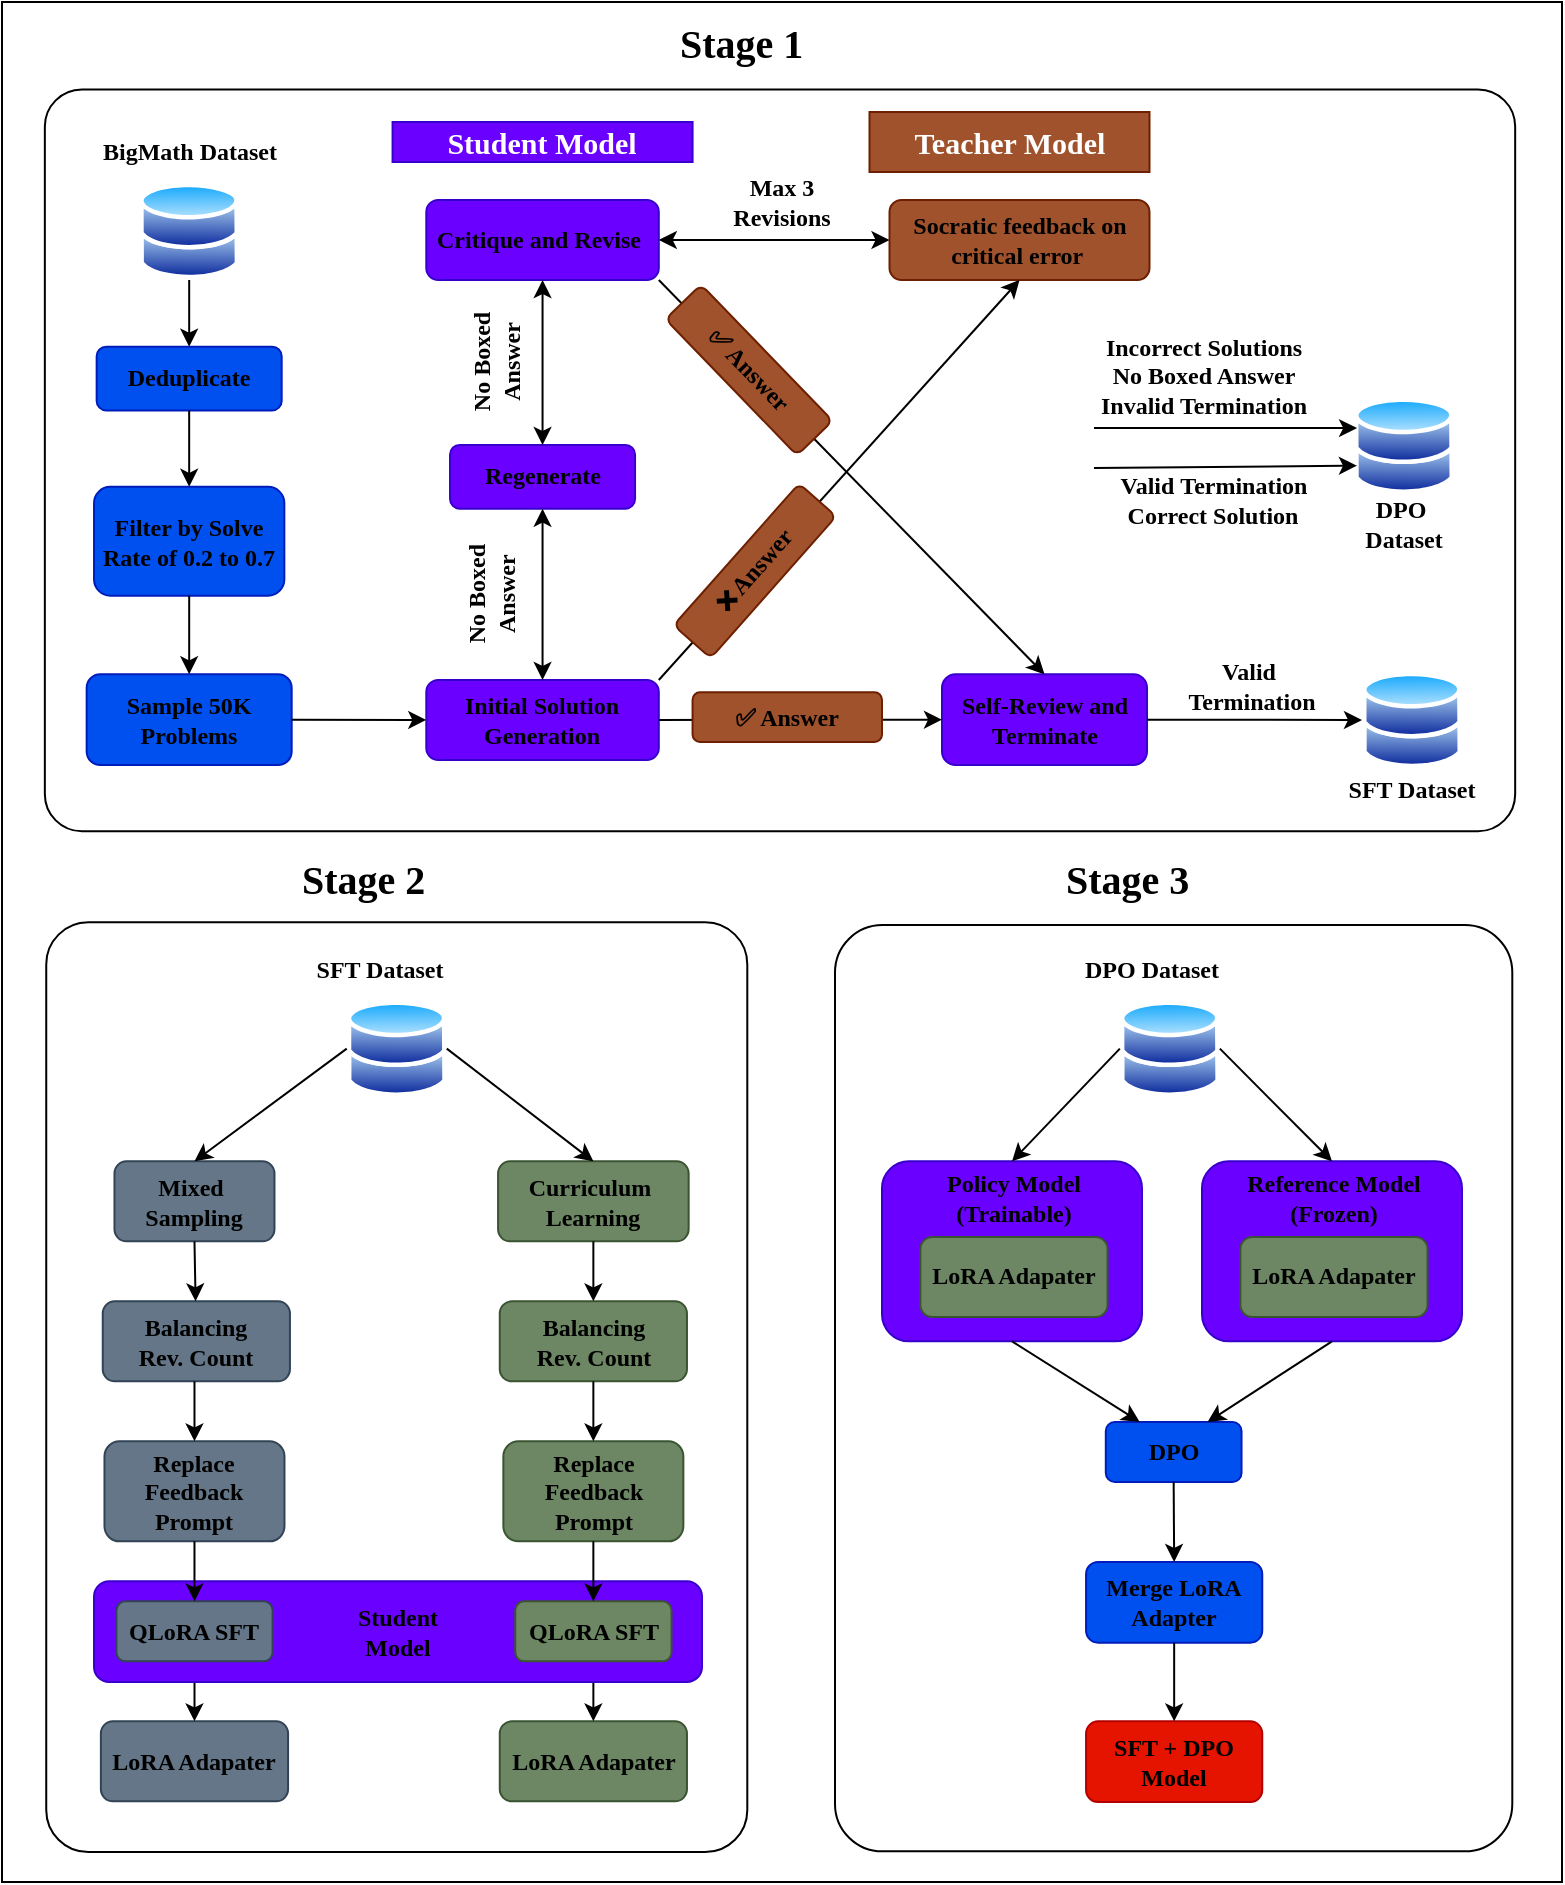 <mxfile version="28.0.9">
  <diagram name="Page-1" id="o3scQeNI4YdKQ4l4QZJ4">
    <mxGraphModel dx="2066" dy="1109" grid="1" gridSize="10" guides="1" tooltips="1" connect="1" arrows="0" fold="1" page="1" pageScale="1" pageWidth="1200" pageHeight="1920" background="light-dark(#FFFFFF,#FFFFFF)" math="0" shadow="0">
      <root>
        <mxCell id="0" />
        <mxCell id="1" parent="0" />
        <mxCell id="T1sFoQrcjlrZtT2Z3Cdg-4" value="" style="rounded=0;whiteSpace=wrap;html=1;fillColor=light-dark(#FFFFFF,#FFFFFF);" parent="1" vertex="1">
          <mxGeometry x="480" y="250" width="780" height="940" as="geometry" />
        </mxCell>
        <mxCell id="T1sFoQrcjlrZtT2Z3Cdg-8" value="" style="shape=flexArrow;endArrow=classic;html=1;rounded=0;" parent="1" edge="1">
          <mxGeometry width="50" height="50" relative="1" as="geometry">
            <mxPoint x="527.84" y="879.68" as="sourcePoint" />
            <mxPoint x="557.84" y="849.68" as="targetPoint" />
          </mxGeometry>
        </mxCell>
        <mxCell id="T1sFoQrcjlrZtT2Z3Cdg-12" value="&lt;font face=&quot;Verdana&quot; style=&quot;font-size: 20px;&quot;&gt;&lt;b style=&quot;&quot;&gt;Stage 1&lt;/b&gt;&lt;/font&gt;" style="text;html=1;align=left;verticalAlign=middle;whiteSpace=wrap;rounded=0;fontColor=light-dark(#000000,#000000);" parent="1" vertex="1">
          <mxGeometry x="817.22" y="250" width="90" height="40" as="geometry" />
        </mxCell>
        <mxCell id="T1sFoQrcjlrZtT2Z3Cdg-13" value="&lt;font face=&quot;Verdana&quot; style=&quot;font-size: 20px;&quot;&gt;&lt;b style=&quot;&quot;&gt;Stage 2&lt;/b&gt;&lt;/font&gt;&lt;span style=&quot;color: rgba(0, 0, 0, 0); font-family: monospace; font-size: 0px; text-wrap-mode: nowrap;&quot;&gt;%3CmxGraphModel%3E%3Croot%3E%3CmxCell%20id%3D%220%22%2F%3E%3CmxCell%20id%3D%221%22%20parent%3D%220%22%2F%3E%3CmxCell%20id%3D%222%22%20value%3D%22%26lt%3Bfont%20face%3D%26quot%3BVerdana%26quot%3B%20style%3D%26quot%3Bfont-size%3A%2020px%3B%26quot%3B%26gt%3B%26lt%3Bb%20style%3D%26quot%3B%26quot%3B%26gt%3BStage%201%26lt%3B%2Fb%26gt%3B%26lt%3B%2Ffont%26gt%3B%22%20style%3D%22text%3Bhtml%3D1%3Balign%3Dleft%3BverticalAlign%3Dmiddle%3BwhiteSpace%3Dwrap%3Brounded%3D0%3BfontColor%3Dlight-dark(%23000000%2C%23000000)%3B%22%20vertex%3D%221%22%20parent%3D%221%22%3E%3CmxGeometry%20x%3D%22150%22%20y%3D%22240%22%20width%3D%2290%22%20height%3D%2240%22%20as%3D%22geometry%22%2F%3E%3C%2FmxCell%3E%3C%2Froot%3E%3C%2FmxGraphModel%3E&lt;/span&gt;" style="text;html=1;align=left;verticalAlign=middle;whiteSpace=wrap;rounded=0;fontColor=light-dark(#000000,#000000);" parent="1" vertex="1">
          <mxGeometry x="627.83" y="668" width="90" height="40" as="geometry" />
        </mxCell>
        <mxCell id="T1sFoQrcjlrZtT2Z3Cdg-14" value="&lt;font face=&quot;Verdana&quot; style=&quot;font-size: 20px;&quot;&gt;&lt;b style=&quot;&quot;&gt;Stage 3&lt;/b&gt;&lt;/font&gt;&lt;span style=&quot;color: rgba(0, 0, 0, 0); font-family: monospace; font-size: 0px; text-wrap-mode: nowrap;&quot;&gt;%3CmxGraphModel%3E%3Croot%3E%3CmxCell%20id%3D%220%22%2F%3E%3CmxCell%20id%3D%221%22%20parent%3D%220%22%2F%3E%3CmxCell%20id%3D%222%22%20value%3D%22%26lt%3Bfont%20face%3D%26quot%3BVerdana%26quot%3B%20style%3D%26quot%3Bfont-size%3A%2020px%3B%26quot%3B%26gt%3B%26lt%3Bb%20style%3D%26quot%3B%26quot%3B%26gt%3BStage%201%26lt%3B%2Fb%26gt%3B%26lt%3B%2Ffont%26gt%3B%22%20style%3D%22text%3Bhtml%3D1%3Balign%3Dleft%3BverticalAlign%3Dmiddle%3BwhiteSpace%3Dwrap%3Brounded%3D0%3BfontColor%3Dlight-dark(%23000000%2C%23000000)%3B%22%20vertex%3D%221%22%20parent%3D%221%22%3E%3CmxGeometry%20x%3D%22150%22%20y%3D%22240%22%20width%3D%2290%22%20height%3D%2240%22%20as%3D%22geometry%22%2F%3E%3C%2FmxCell%3E%3C%2Froot%3E%3C%2FmxGraphModel%3E&lt;/span&gt;" style="text;html=1;align=left;verticalAlign=middle;whiteSpace=wrap;rounded=0;fontColor=light-dark(#000000,#000000);" parent="1" vertex="1">
          <mxGeometry x="1010" y="668" width="90" height="40" as="geometry" />
        </mxCell>
        <mxCell id="T1sFoQrcjlrZtT2Z3Cdg-52" value="" style="rounded=1;whiteSpace=wrap;html=1;rotation=90;fillColor=light-dark(#FFFFFF,#C5F6FF);fontColor=#ffffff;strokeColor=light-dark(#000000,#000000);arcSize=5;" parent="1" vertex="1">
          <mxGeometry x="683.57" y="111.62" width="370.87" height="735.16" as="geometry" />
        </mxCell>
        <mxCell id="T1sFoQrcjlrZtT2Z3Cdg-54" value="&lt;span&gt;&lt;font style=&quot;color: light-dark(rgb(0, 0, 0), rgb(0, 0, 0));&quot; face=&quot;Verdana&quot;&gt;&lt;b&gt;Initial Solution Generation&lt;/b&gt;&lt;/font&gt;&lt;/span&gt;" style="rounded=1;whiteSpace=wrap;html=1;strokeColor=#3700CC;fillColor=#6a00ff;fontColor=#ffffff;" parent="1" vertex="1">
          <mxGeometry x="692.15" y="588.99" width="116.25" height="40" as="geometry" />
        </mxCell>
        <mxCell id="T1sFoQrcjlrZtT2Z3Cdg-56" value="&lt;span style=&quot;font-family: Verdana; white-space-collapse: preserve;&quot;&gt;&lt;font style=&quot;color: light-dark(rgb(0, 0, 0), rgb(0, 0, 0));&quot;&gt;&lt;b&gt;Socratic feedback on critical error &lt;/b&gt;&lt;/font&gt;&lt;/span&gt;" style="rounded=1;whiteSpace=wrap;html=1;strokeColor=#6D1F00;fillColor=#a0522d;fontColor=#ffffff;" parent="1" vertex="1">
          <mxGeometry x="923.75" y="349" width="130" height="40" as="geometry" />
        </mxCell>
        <mxCell id="T1sFoQrcjlrZtT2Z3Cdg-55" value="&lt;span&gt;&lt;font style=&quot;color: light-dark(rgb(0, 0, 0), rgb(0, 0, 0));&quot; face=&quot;Verdana&quot;&gt;&lt;b&gt;Critique and Revise&amp;nbsp;&lt;/b&gt;&lt;/font&gt;&lt;/span&gt;" style="rounded=1;whiteSpace=wrap;html=1;strokeColor=#3700CC;fillColor=#6a00ff;fontColor=#ffffff;" parent="1" vertex="1">
          <mxGeometry x="692.15" y="349" width="116.25" height="40" as="geometry" />
        </mxCell>
        <mxCell id="T1sFoQrcjlrZtT2Z3Cdg-64" value="&lt;font face=&quot;Verdana&quot; style=&quot;color: light-dark(rgb(0, 0, 0), rgb(0, 0, 0));&quot;&gt;&lt;b style=&quot;&quot;&gt;Max 3&lt;/b&gt;&lt;/font&gt;&lt;div&gt;&lt;div&gt;&lt;font face=&quot;Verdana&quot; style=&quot;color: light-dark(rgb(0, 0, 0), rgb(0, 0, 0));&quot;&gt;&lt;b style=&quot;&quot;&gt;Revisions&lt;/b&gt;&lt;/font&gt;&lt;/div&gt;&lt;/div&gt;" style="text;html=1;align=center;verticalAlign=middle;whiteSpace=wrap;rounded=0;" parent="1" vertex="1">
          <mxGeometry x="840.26" y="335" width="60" height="30" as="geometry" />
        </mxCell>
        <mxCell id="T1sFoQrcjlrZtT2Z3Cdg-65" value="&lt;span&gt;&lt;font style=&quot;color: light-dark(rgb(0, 0, 0), rgb(0, 0, 0));&quot; face=&quot;Verdana&quot;&gt;&lt;b&gt;Self-Review and Terminate&lt;/b&gt;&lt;/font&gt;&lt;/span&gt;" style="rounded=1;whiteSpace=wrap;html=1;strokeColor=#3700CC;fillColor=#6a00ff;fontColor=#ffffff;" parent="1" vertex="1">
          <mxGeometry x="950.0" y="586.17" width="102.51" height="45.32" as="geometry" />
        </mxCell>
        <mxCell id="T1sFoQrcjlrZtT2Z3Cdg-67" value="&lt;font style=&quot;color: light-dark(rgb(0, 0, 0), rgb(51, 255, 51));&quot; face=&quot;Verdana&quot;&gt;&lt;b&gt;Valid&amp;nbsp;&lt;/b&gt;&lt;/font&gt;&lt;div&gt;&lt;font style=&quot;color: light-dark(rgb(0, 0, 0), rgb(51, 255, 51));&quot; face=&quot;Verdana&quot;&gt;&lt;b&gt;Termination&lt;/b&gt;&lt;/font&gt;&lt;/div&gt;" style="text;html=1;align=center;verticalAlign=middle;whiteSpace=wrap;rounded=0;" parent="1" vertex="1">
          <mxGeometry x="1040" y="582.49" width="130" height="20" as="geometry" />
        </mxCell>
        <mxCell id="T1sFoQrcjlrZtT2Z3Cdg-68" value="&lt;font style=&quot;color: light-dark(rgb(0, 0, 0), rgb(0, 0, 0));&quot; face=&quot;Verdana&quot;&gt;&lt;b&gt;Regenerate&lt;/b&gt;&lt;/font&gt;" style="rounded=1;whiteSpace=wrap;html=1;strokeColor=#3700CC;fillColor=#6a00ff;fontColor=#ffffff;" parent="1" vertex="1">
          <mxGeometry x="704.02" y="471.46" width="92.51" height="31.88" as="geometry" />
        </mxCell>
        <mxCell id="T1sFoQrcjlrZtT2Z3Cdg-74" value="&lt;font face=&quot;Verdana&quot;&gt;No Boxed&lt;/font&gt;&lt;div&gt;&lt;font face=&quot;Verdana&quot;&gt;Answer&lt;/font&gt;&lt;/div&gt;" style="text;html=1;align=center;verticalAlign=middle;whiteSpace=wrap;rounded=0;fontColor=light-dark(#000000,#FF3333);fontStyle=1;rotation=-90;" parent="1" vertex="1">
          <mxGeometry x="681.8" y="531.02" width="85" height="30" as="geometry" />
        </mxCell>
        <mxCell id="T1sFoQrcjlrZtT2Z3Cdg-82" value="" style="image;aspect=fixed;perimeter=ellipsePerimeter;html=1;align=center;shadow=0;dashed=0;spacingTop=3;image=img/lib/active_directory/databases.svg;" parent="1" vertex="1">
          <mxGeometry x="1160" y="584.49" width="50" height="49" as="geometry" />
        </mxCell>
        <mxCell id="T1sFoQrcjlrZtT2Z3Cdg-85" value="&lt;font face=&quot;Verdana&quot; style=&quot;color: light-dark(rgb(0, 0, 0), rgb(0, 0, 0));&quot;&gt;&lt;b&gt;SFT Dataset&lt;/b&gt;&lt;/font&gt;" style="text;html=1;align=center;verticalAlign=middle;whiteSpace=wrap;rounded=0;" parent="1" vertex="1">
          <mxGeometry x="1114.13" y="628.99" width="141.74" height="30" as="geometry" />
        </mxCell>
        <mxCell id="T1sFoQrcjlrZtT2Z3Cdg-91" value="" style="endArrow=classic;html=1;rounded=0;exitX=1;exitY=0.5;exitDx=0;exitDy=0;fontColor=light-dark(#000000,#000000);strokeColor=light-dark(#000000,#000000);entryX=0;entryY=0.5;entryDx=0;entryDy=0;" parent="1" source="T1sFoQrcjlrZtT2Z3Cdg-65" target="T1sFoQrcjlrZtT2Z3Cdg-82" edge="1">
          <mxGeometry width="50" height="50" relative="1" as="geometry">
            <mxPoint x="1105" y="504" as="sourcePoint" />
            <mxPoint x="908" y="624" as="targetPoint" />
          </mxGeometry>
        </mxCell>
        <mxCell id="T1sFoQrcjlrZtT2Z3Cdg-100" value="" style="rounded=1;whiteSpace=wrap;html=1;rotation=90;fillColor=light-dark(#FFFFFF,#C5F6FF);arcSize=6;strokeColor=light-dark(#000000,#000000);" parent="1" vertex="1">
          <mxGeometry x="444.95" y="767.34" width="464.87" height="350.53" as="geometry" />
        </mxCell>
        <mxCell id="T1sFoQrcjlrZtT2Z3Cdg-101" value="" style="image;aspect=fixed;perimeter=ellipsePerimeter;html=1;align=center;shadow=0;dashed=0;spacingTop=3;image=img/lib/active_directory/databases.svg;" parent="1" vertex="1">
          <mxGeometry x="652.38" y="748.83" width="50" height="49" as="geometry" />
        </mxCell>
        <mxCell id="T1sFoQrcjlrZtT2Z3Cdg-103" value="" style="image;aspect=fixed;perimeter=ellipsePerimeter;html=1;align=center;shadow=0;dashed=0;spacingTop=3;image=img/lib/active_directory/databases.svg;" parent="1" vertex="1">
          <mxGeometry x="1156" y="447.34" width="50" height="49" as="geometry" />
        </mxCell>
        <mxCell id="T1sFoQrcjlrZtT2Z3Cdg-104" value="" style="endArrow=classic;html=1;rounded=0;entryX=0;entryY=0.25;entryDx=0;entryDy=0;strokeColor=light-dark(#000000,#000000);" parent="1" edge="1">
          <mxGeometry width="50" height="50" relative="1" as="geometry">
            <mxPoint x="1026" y="463" as="sourcePoint" />
            <mxPoint x="1157.538" y="463.063" as="targetPoint" />
          </mxGeometry>
        </mxCell>
        <mxCell id="T1sFoQrcjlrZtT2Z3Cdg-105" value="" style="endArrow=classic;html=1;rounded=0;entryX=0;entryY=0.25;entryDx=0;entryDy=0;strokeColor=light-dark(#000000,#000000);" parent="1" edge="1">
          <mxGeometry width="50" height="50" relative="1" as="geometry">
            <mxPoint x="1026" y="483" as="sourcePoint" />
            <mxPoint x="1157.48" y="481.84" as="targetPoint" />
          </mxGeometry>
        </mxCell>
        <mxCell id="T1sFoQrcjlrZtT2Z3Cdg-106" value="&lt;font face=&quot;Verdana&quot; style=&quot;color: light-dark(rgb(0, 0, 0), rgb(0, 0, 0));&quot;&gt;&lt;b&gt;DPO&amp;nbsp;&lt;/b&gt;&lt;/font&gt;&lt;div&gt;&lt;font face=&quot;Verdana&quot; style=&quot;color: light-dark(rgb(0, 0, 0), rgb(0, 0, 0));&quot;&gt;&lt;b&gt;Dataset&lt;/b&gt;&lt;/font&gt;&lt;/div&gt;" style="text;html=1;align=center;verticalAlign=middle;whiteSpace=wrap;rounded=0;rotation=0;" parent="1" vertex="1">
          <mxGeometry x="1110.13" y="496.34" width="141.74" height="30" as="geometry" />
        </mxCell>
        <mxCell id="T1sFoQrcjlrZtT2Z3Cdg-107" value="&lt;font face=&quot;Verdana&quot;&gt;&lt;b&gt;Incorrect&lt;/b&gt;&lt;/font&gt;&lt;font style=&quot;background-color: transparent; color: light-dark(rgb(0, 0, 0), rgb(255, 51, 51));&quot; face=&quot;Verdana&quot;&gt;&lt;b&gt;&amp;nbsp;&lt;/b&gt;&lt;/font&gt;&lt;b style=&quot;background-color: transparent; color: light-dark(rgb(0, 0, 0), rgb(255, 51, 51)); font-family: Verdana;&quot;&gt;Solutions&lt;/b&gt;&lt;div&gt;&lt;b style=&quot;background-color: transparent; color: light-dark(rgb(0, 0, 0), rgb(255, 51, 51)); font-family: Verdana;&quot;&gt;No Boxed Answer&lt;/b&gt;&lt;/div&gt;&lt;div&gt;&lt;b style=&quot;background-color: transparent; color: light-dark(rgb(0, 0, 0), rgb(255, 51, 51)); font-family: Verdana;&quot;&gt;Invalid Termination&lt;/b&gt;&lt;/div&gt;" style="text;html=1;align=center;verticalAlign=middle;whiteSpace=wrap;rounded=0;fontColor=light-dark(#000000,#FF3333);rotation=0;" parent="1" vertex="1">
          <mxGeometry x="1006" y="422.34" width="150" height="30" as="geometry" />
        </mxCell>
        <mxCell id="T1sFoQrcjlrZtT2Z3Cdg-109" value="&lt;font face=&quot;Verdana&quot; style=&quot;color: light-dark(rgb(0, 0, 0), rgb(0, 0, 0));&quot;&gt;&lt;b&gt;SFT Dataset&lt;/b&gt;&lt;/font&gt;" style="text;html=1;align=center;verticalAlign=middle;whiteSpace=wrap;rounded=0;" parent="1" vertex="1">
          <mxGeometry x="619.84" y="718.83" width="98.03" height="30" as="geometry" />
        </mxCell>
        <mxCell id="T1sFoQrcjlrZtT2Z3Cdg-112" value="&lt;font style=&quot;color: light-dark(rgb(0, 0, 0), rgb(0, 0, 0));&quot;&gt;&lt;span&gt;&lt;font style=&quot;&quot; face=&quot;Verdana&quot;&gt;&lt;b style=&quot;&quot;&gt;Mixed&amp;nbsp;&lt;/b&gt;&lt;/font&gt;&lt;/span&gt;&lt;/font&gt;&lt;div&gt;&lt;font style=&quot;color: light-dark(rgb(0, 0, 0), rgb(0, 0, 0));&quot;&gt;&lt;font face=&quot;Verdana&quot;&gt;&lt;b style=&quot;&quot;&gt;Sampling&lt;/b&gt;&lt;/font&gt;&lt;/font&gt;&lt;/div&gt;" style="rounded=1;whiteSpace=wrap;html=1;strokeColor=#314354;fillColor=#647687;fontColor=#ffffff;" parent="1" vertex="1">
          <mxGeometry x="536.24" y="829.68" width="80" height="40" as="geometry" />
        </mxCell>
        <mxCell id="T1sFoQrcjlrZtT2Z3Cdg-113" value="&lt;span&gt;&lt;font style=&quot;color: light-dark(rgb(0, 0, 0), rgb(0, 0, 0));&quot; face=&quot;Verdana&quot;&gt;&lt;b&gt;Curriculum&amp;nbsp;&lt;/b&gt;&lt;/font&gt;&lt;/span&gt;&lt;div&gt;&lt;span&gt;&lt;font style=&quot;color: light-dark(rgb(0, 0, 0), rgb(0, 0, 0));&quot; face=&quot;Verdana&quot;&gt;&lt;b&gt;Learning&lt;/b&gt;&lt;/font&gt;&lt;/span&gt;&lt;/div&gt;" style="rounded=1;whiteSpace=wrap;html=1;strokeColor=#3A5431;fillColor=#6d8764;fontColor=#ffffff;" parent="1" vertex="1">
          <mxGeometry x="728.04" y="829.68" width="95.28" height="40" as="geometry" />
        </mxCell>
        <mxCell id="GPQ_NkejblQkSn-WVsI1-1" value="&lt;font style=&quot;color: light-dark(rgb(0, 0, 0), rgb(0, 0, 0));&quot; face=&quot;Verdana&quot;&gt;&lt;b&gt;Deduplicate&lt;/b&gt;&lt;/font&gt;" style="rounded=1;whiteSpace=wrap;html=1;strokeColor=#001DBC;fillColor=#0050ef;fontColor=#ffffff;" parent="1" vertex="1">
          <mxGeometry x="527.33" y="422.34" width="92.51" height="31.88" as="geometry" />
        </mxCell>
        <mxCell id="GPQ_NkejblQkSn-WVsI1-2" value="&lt;font style=&quot;color: light-dark(rgb(0, 0, 0), rgb(0, 0, 0));&quot; face=&quot;Verdana&quot;&gt;&lt;b&gt;Filter by Solve Rate of 0.2 to 0.7&lt;/b&gt;&lt;/font&gt;" style="rounded=1;whiteSpace=wrap;html=1;strokeColor=#001DBC;fillColor=#0050ef;fontColor=#ffffff;" parent="1" vertex="1">
          <mxGeometry x="526.01" y="492.41" width="95.16" height="54.44" as="geometry" />
        </mxCell>
        <mxCell id="GPQ_NkejblQkSn-WVsI1-3" value="&lt;span&gt;&lt;font style=&quot;color: light-dark(rgb(0, 0, 0), rgb(0, 0, 0));&quot; face=&quot;Verdana&quot;&gt;&lt;b&gt;Sample 50K Problems&lt;/b&gt;&lt;/font&gt;&lt;/span&gt;" style="rounded=1;whiteSpace=wrap;html=1;strokeColor=#001DBC;fillColor=#0050ef;fontColor=#ffffff;" parent="1" vertex="1">
          <mxGeometry x="522.33" y="586.17" width="102.51" height="45.32" as="geometry" />
        </mxCell>
        <mxCell id="GPQ_NkejblQkSn-WVsI1-5" value="" style="endArrow=classic;html=1;rounded=0;exitX=1;exitY=0;exitDx=0;exitDy=0;entryX=0.5;entryY=1;entryDx=0;entryDy=0;strokeColor=light-dark(#000000,#000000);" parent="1" source="T1sFoQrcjlrZtT2Z3Cdg-54" target="T1sFoQrcjlrZtT2Z3Cdg-56" edge="1">
          <mxGeometry width="50" height="50" relative="1" as="geometry">
            <mxPoint x="1020" y="630" as="sourcePoint" />
            <mxPoint x="1070" y="580" as="targetPoint" />
          </mxGeometry>
        </mxCell>
        <mxCell id="GPQ_NkejblQkSn-WVsI1-6" value="" style="endArrow=classic;startArrow=classic;html=1;rounded=0;entryX=0;entryY=0.5;entryDx=0;entryDy=0;exitX=1;exitY=0.5;exitDx=0;exitDy=0;strokeColor=light-dark(#000000,#000000);" parent="1" source="T1sFoQrcjlrZtT2Z3Cdg-55" target="T1sFoQrcjlrZtT2Z3Cdg-56" edge="1">
          <mxGeometry width="50" height="50" relative="1" as="geometry">
            <mxPoint x="1020" y="630" as="sourcePoint" />
            <mxPoint x="1070" y="580" as="targetPoint" />
          </mxGeometry>
        </mxCell>
        <mxCell id="GPQ_NkejblQkSn-WVsI1-7" value="" style="endArrow=classic;startArrow=classic;html=1;rounded=0;exitX=0.5;exitY=0;exitDx=0;exitDy=0;entryX=0.5;entryY=1;entryDx=0;entryDy=0;strokeColor=light-dark(#000000,#000000);" parent="1" source="T1sFoQrcjlrZtT2Z3Cdg-54" target="T1sFoQrcjlrZtT2Z3Cdg-68" edge="1">
          <mxGeometry width="50" height="50" relative="1" as="geometry">
            <mxPoint x="1020" y="630" as="sourcePoint" />
            <mxPoint x="1070" y="580" as="targetPoint" />
          </mxGeometry>
        </mxCell>
        <mxCell id="GPQ_NkejblQkSn-WVsI1-8" value="" style="endArrow=classic;startArrow=classic;html=1;rounded=0;exitX=0.5;exitY=0;exitDx=0;exitDy=0;strokeColor=light-dark(#000000,#000000);" parent="1" source="T1sFoQrcjlrZtT2Z3Cdg-68" target="T1sFoQrcjlrZtT2Z3Cdg-55" edge="1">
          <mxGeometry width="50" height="50" relative="1" as="geometry">
            <mxPoint x="749.78" y="469.06" as="sourcePoint" />
            <mxPoint x="749.78" y="383.06" as="targetPoint" />
          </mxGeometry>
        </mxCell>
        <mxCell id="GPQ_NkejblQkSn-WVsI1-9" value="&lt;font face=&quot;Verdana&quot;&gt;No Boxed&lt;/font&gt;&lt;div&gt;&lt;font face=&quot;Verdana&quot;&gt;Answer&lt;/font&gt;&lt;/div&gt;" style="text;html=1;align=center;verticalAlign=middle;whiteSpace=wrap;rounded=0;fontColor=light-dark(#000000,#FF3333);fontStyle=1;rotation=-90;" parent="1" vertex="1">
          <mxGeometry x="684.73" y="415" width="85" height="30" as="geometry" />
        </mxCell>
        <mxCell id="GPQ_NkejblQkSn-WVsI1-10" value="" style="endArrow=classic;html=1;rounded=0;exitX=1;exitY=0.5;exitDx=0;exitDy=0;entryX=0;entryY=0.5;entryDx=0;entryDy=0;strokeColor=light-dark(#000000,#000000);" parent="1" source="T1sFoQrcjlrZtT2Z3Cdg-54" target="T1sFoQrcjlrZtT2Z3Cdg-65" edge="1">
          <mxGeometry width="50" height="50" relative="1" as="geometry">
            <mxPoint x="1020" y="610" as="sourcePoint" />
            <mxPoint x="1070" y="560" as="targetPoint" />
          </mxGeometry>
        </mxCell>
        <mxCell id="GPQ_NkejblQkSn-WVsI1-12" value="" style="endArrow=classic;html=1;rounded=0;exitX=1;exitY=1;exitDx=0;exitDy=0;entryX=0.5;entryY=0;entryDx=0;entryDy=0;strokeColor=light-dark(#000000,#000000);" parent="1" source="T1sFoQrcjlrZtT2Z3Cdg-55" target="T1sFoQrcjlrZtT2Z3Cdg-65" edge="1">
          <mxGeometry width="50" height="50" relative="1" as="geometry">
            <mxPoint x="1020" y="610" as="sourcePoint" />
            <mxPoint x="1070" y="560" as="targetPoint" />
          </mxGeometry>
        </mxCell>
        <mxCell id="GPQ_NkejblQkSn-WVsI1-17" value="&lt;font style=&quot;&quot; face=&quot;Verdana&quot;&gt;&lt;b&gt;Correct Solution&lt;/b&gt;&lt;/font&gt;" style="text;html=1;align=center;verticalAlign=middle;whiteSpace=wrap;rounded=0;rotation=0;fontColor=light-dark(#000000,#33FF33);" parent="1" vertex="1">
          <mxGeometry x="1027.25" y="492.02" width="117.49" height="30" as="geometry" />
        </mxCell>
        <mxCell id="GPQ_NkejblQkSn-WVsI1-18" value="&lt;font style=&quot;color: light-dark(rgb(0, 0, 0), rgb(51, 255, 51));&quot; face=&quot;Verdana&quot;&gt;&lt;b&gt;Valid&amp;nbsp;&lt;/b&gt;&lt;/font&gt;&lt;b style=&quot;color: light-dark(rgb(0, 0, 0), rgb(51, 255, 51)); font-family: Verdana; background-color: transparent;&quot;&gt;Termination&lt;/b&gt;" style="text;html=1;align=center;verticalAlign=middle;whiteSpace=wrap;rounded=0;" parent="1" vertex="1">
          <mxGeometry x="1021" y="482.3" width="130" height="20" as="geometry" />
        </mxCell>
        <mxCell id="GPQ_NkejblQkSn-WVsI1-19" value="" style="endArrow=classic;html=1;rounded=0;exitX=0.5;exitY=1;exitDx=0;exitDy=0;entryX=0.5;entryY=0;entryDx=0;entryDy=0;strokeColor=light-dark(#000000,#000000);" parent="1" source="GPQ_NkejblQkSn-WVsI1-33" target="GPQ_NkejblQkSn-WVsI1-1" edge="1">
          <mxGeometry width="50" height="50" relative="1" as="geometry">
            <mxPoint x="573.58" y="382" as="sourcePoint" />
            <mxPoint x="1099" y="628" as="targetPoint" />
          </mxGeometry>
        </mxCell>
        <mxCell id="GPQ_NkejblQkSn-WVsI1-20" value="" style="endArrow=classic;html=1;rounded=0;exitX=0.5;exitY=1;exitDx=0;exitDy=0;entryX=0.5;entryY=0;entryDx=0;entryDy=0;strokeColor=light-dark(#000000,#000000);" parent="1" source="GPQ_NkejblQkSn-WVsI1-1" target="GPQ_NkejblQkSn-WVsI1-2" edge="1">
          <mxGeometry width="50" height="50" relative="1" as="geometry">
            <mxPoint x="569" y="398" as="sourcePoint" />
            <mxPoint x="569" y="436" as="targetPoint" />
          </mxGeometry>
        </mxCell>
        <mxCell id="GPQ_NkejblQkSn-WVsI1-21" value="" style="endArrow=classic;html=1;rounded=0;exitX=0.5;exitY=1;exitDx=0;exitDy=0;entryX=0.5;entryY=0;entryDx=0;entryDy=0;strokeColor=light-dark(#000000,#000000);" parent="1" source="GPQ_NkejblQkSn-WVsI1-2" target="GPQ_NkejblQkSn-WVsI1-3" edge="1">
          <mxGeometry width="50" height="50" relative="1" as="geometry">
            <mxPoint x="660.79" y="484.02" as="sourcePoint" />
            <mxPoint x="660.79" y="529.02" as="targetPoint" />
          </mxGeometry>
        </mxCell>
        <mxCell id="GPQ_NkejblQkSn-WVsI1-22" value="" style="endArrow=classic;html=1;rounded=0;exitX=1;exitY=0.5;exitDx=0;exitDy=0;entryX=0;entryY=0.5;entryDx=0;entryDy=0;strokeColor=light-dark(#000000,#000000);" parent="1" source="GPQ_NkejblQkSn-WVsI1-3" target="T1sFoQrcjlrZtT2Z3Cdg-54" edge="1">
          <mxGeometry width="50" height="50" relative="1" as="geometry">
            <mxPoint x="1020" y="680" as="sourcePoint" />
            <mxPoint x="1070" y="630" as="targetPoint" />
          </mxGeometry>
        </mxCell>
        <mxCell id="T1sFoQrcjlrZtT2Z3Cdg-22" value="&lt;p style=&quot;white-space-collapse: preserve;&quot; dir=&quot;auto&quot;&gt;&lt;font face=&quot;Verdana&quot;&gt;&lt;span style=&quot;font-size: 15px;&quot;&gt;&lt;b&gt;Student Model&lt;/b&gt;&lt;/span&gt;&lt;/font&gt;&lt;/p&gt;" style="text;html=1;align=center;verticalAlign=middle;whiteSpace=wrap;rounded=0;fontColor=#ffffff;fillColor=#6a00ff;strokeColor=#3700CC;" parent="1" vertex="1">
          <mxGeometry x="675.28" y="310" width="150" height="20" as="geometry" />
        </mxCell>
        <mxCell id="T1sFoQrcjlrZtT2Z3Cdg-16" value="&lt;p style=&quot;white-space-collapse: preserve;&quot; dir=&quot;auto&quot;&gt;&lt;font face=&quot;Verdana&quot;&gt;&lt;span style=&quot;font-size: 15px;&quot;&gt;&lt;b&gt;Teacher Model&lt;/b&gt;&lt;/span&gt;&lt;/font&gt;&lt;/p&gt;" style="text;html=1;align=center;verticalAlign=middle;whiteSpace=wrap;rounded=0;fontColor=#ffffff;fillColor=#a0522d;strokeColor=#6D1F00;" parent="1" vertex="1">
          <mxGeometry x="913.75" y="305" width="140" height="30" as="geometry" />
        </mxCell>
        <mxCell id="GPQ_NkejblQkSn-WVsI1-23" value="&lt;font&gt;&lt;span style=&quot;white-space-collapse: preserve;&quot;&gt;&lt;b&gt;✅ &lt;/b&gt;&lt;/span&gt;&lt;b style=&quot;white-space-collapse: preserve;&quot;&gt;Answer&lt;/b&gt;&lt;/font&gt;" style="rounded=1;whiteSpace=wrap;html=1;strokeColor=#6D1F00;fillColor=#a0522d;fontColor=light-dark(#000000,#000000);fontFamily=Verdana;" parent="1" vertex="1">
          <mxGeometry x="825.28" y="595.17" width="94.72" height="24.83" as="geometry" />
        </mxCell>
        <mxCell id="GPQ_NkejblQkSn-WVsI1-27" value="&lt;font&gt;&lt;span style=&quot;white-space-collapse: preserve;&quot;&gt;&lt;b&gt;❌&lt;/b&gt;&lt;/span&gt;&lt;b style=&quot;white-space-collapse: preserve;&quot;&gt; &lt;/b&gt;&lt;b style=&quot;white-space-collapse: preserve;&quot;&gt;Answer&lt;/b&gt;&lt;/font&gt;" style="rounded=1;whiteSpace=wrap;html=1;strokeColor=#6D1F00;fillColor=#a0522d;fontColor=light-dark(#000000,#000000);fontFamily=Verdana;rotation=311.5;" parent="1" vertex="1">
          <mxGeometry x="809.1" y="522.02" width="94.72" height="24.83" as="geometry" />
        </mxCell>
        <mxCell id="GPQ_NkejblQkSn-WVsI1-30" value="&lt;font&gt;&lt;span style=&quot;white-space-collapse: preserve;&quot;&gt;&lt;b&gt;✅ &lt;/b&gt;&lt;/span&gt;&lt;b style=&quot;white-space-collapse: preserve;&quot;&gt;Answer&lt;/b&gt;&lt;/font&gt;" style="rounded=1;whiteSpace=wrap;html=1;strokeColor=#6D1F00;fillColor=#a0522d;fontColor=light-dark(#000000,#000000);fontFamily=Verdana;rotation=46;" parent="1" vertex="1">
          <mxGeometry x="806.15" y="421.58" width="94.72" height="24.83" as="geometry" />
        </mxCell>
        <mxCell id="GPQ_NkejblQkSn-WVsI1-33" value="" style="image;aspect=fixed;perimeter=ellipsePerimeter;html=1;align=center;shadow=0;dashed=0;spacingTop=3;image=img/lib/active_directory/databases.svg;" parent="1" vertex="1">
          <mxGeometry x="548.59" y="340" width="50" height="49" as="geometry" />
        </mxCell>
        <mxCell id="GPQ_NkejblQkSn-WVsI1-34" value="&lt;font face=&quot;Verdana&quot; style=&quot;color: light-dark(rgb(0, 0, 0), rgb(0, 0, 0));&quot;&gt;&lt;b&gt;BigMath Dataset&lt;/b&gt;&lt;/font&gt;" style="text;html=1;align=center;verticalAlign=middle;whiteSpace=wrap;rounded=0;" parent="1" vertex="1">
          <mxGeometry x="502.71" y="310" width="141.74" height="30" as="geometry" />
        </mxCell>
        <mxCell id="GPQ_NkejblQkSn-WVsI1-35" value="&lt;font style=&quot;color: light-dark(rgb(0, 0, 0), rgb(0, 0, 0));&quot; face=&quot;Verdana&quot;&gt;&lt;b style=&quot;&quot;&gt;Balancing&lt;/b&gt;&lt;/font&gt;&lt;div&gt;&lt;font style=&quot;color: light-dark(rgb(0, 0, 0), rgb(0, 0, 0));&quot; face=&quot;Verdana&quot;&gt;&lt;b style=&quot;&quot;&gt;Rev. Count&lt;/b&gt;&lt;/font&gt;&lt;/div&gt;" style="rounded=1;whiteSpace=wrap;html=1;strokeColor=#314354;fillColor=#647687;fontColor=#ffffff;" parent="1" vertex="1">
          <mxGeometry x="530.37" y="899.68" width="93.6" height="40" as="geometry" />
        </mxCell>
        <mxCell id="GPQ_NkejblQkSn-WVsI1-37" value="" style="endArrow=classic;html=1;rounded=0;exitX=0;exitY=0.5;exitDx=0;exitDy=0;strokeColor=light-dark(#000000,#000000);entryX=0.5;entryY=0;entryDx=0;entryDy=0;" parent="1" source="T1sFoQrcjlrZtT2Z3Cdg-101" target="T1sFoQrcjlrZtT2Z3Cdg-112" edge="1">
          <mxGeometry width="50" height="50" relative="1" as="geometry">
            <mxPoint x="1066.24" y="629.68" as="sourcePoint" />
            <mxPoint x="1116.24" y="579.68" as="targetPoint" />
          </mxGeometry>
        </mxCell>
        <mxCell id="GPQ_NkejblQkSn-WVsI1-38" value="" style="endArrow=classic;html=1;rounded=0;strokeColor=light-dark(#000000,#000000);entryX=0.5;entryY=0;entryDx=0;entryDy=0;exitX=1;exitY=0.5;exitDx=0;exitDy=0;" parent="1" source="T1sFoQrcjlrZtT2Z3Cdg-101" target="T1sFoQrcjlrZtT2Z3Cdg-113" edge="1">
          <mxGeometry width="50" height="50" relative="1" as="geometry">
            <mxPoint x="696.24" y="773.68" as="sourcePoint" />
            <mxPoint x="766.24" y="749.68" as="targetPoint" />
          </mxGeometry>
        </mxCell>
        <mxCell id="GPQ_NkejblQkSn-WVsI1-40" value="&lt;font style=&quot;color: light-dark(rgb(0, 0, 0), rgb(0, 0, 0));&quot; face=&quot;Verdana&quot;&gt;&lt;b style=&quot;&quot;&gt;Replace Feedback&lt;/b&gt;&lt;/font&gt;&lt;div&gt;&lt;font style=&quot;color: light-dark(rgb(0, 0, 0), rgb(0, 0, 0));&quot; face=&quot;Verdana&quot;&gt;&lt;b style=&quot;&quot;&gt;Prompt&lt;/b&gt;&lt;/font&gt;&lt;/div&gt;" style="rounded=1;whiteSpace=wrap;html=1;strokeColor=#314354;fillColor=#647687;fontColor=#ffffff;" parent="1" vertex="1">
          <mxGeometry x="531.24" y="969.68" width="90" height="50" as="geometry" />
        </mxCell>
        <mxCell id="GPQ_NkejblQkSn-WVsI1-41" value="&lt;font style=&quot;color: light-dark(rgb(0, 0, 0), rgb(0, 0, 0));&quot; face=&quot;Verdana&quot;&gt;&lt;b style=&quot;&quot;&gt;Replace Feedback&lt;/b&gt;&lt;/font&gt;&lt;div&gt;&lt;font style=&quot;color: light-dark(rgb(0, 0, 0), rgb(0, 0, 0));&quot; face=&quot;Verdana&quot;&gt;&lt;b style=&quot;&quot;&gt;Prompt&lt;/b&gt;&lt;/font&gt;&lt;/div&gt;" style="rounded=1;whiteSpace=wrap;html=1;strokeColor=#3A5431;fillColor=#6d8764;fontColor=#ffffff;" parent="1" vertex="1">
          <mxGeometry x="730.68" y="969.68" width="90" height="50" as="geometry" />
        </mxCell>
        <mxCell id="GPQ_NkejblQkSn-WVsI1-43" value="&lt;font style=&quot;color: light-dark(rgb(0, 0, 0), rgb(0, 0, 0));&quot; face=&quot;Verdana&quot;&gt;&lt;b style=&quot;&quot;&gt;Balancing&lt;/b&gt;&lt;/font&gt;&lt;div&gt;&lt;font style=&quot;color: light-dark(rgb(0, 0, 0), rgb(0, 0, 0));&quot; face=&quot;Verdana&quot;&gt;&lt;b style=&quot;&quot;&gt;Rev. Count&lt;/b&gt;&lt;/font&gt;&lt;/div&gt;" style="rounded=1;whiteSpace=wrap;html=1;strokeColor=#3A5431;fillColor=#6d8764;fontColor=#ffffff;" parent="1" vertex="1">
          <mxGeometry x="728.88" y="899.68" width="93.6" height="40" as="geometry" />
        </mxCell>
        <mxCell id="GPQ_NkejblQkSn-WVsI1-44" value="&lt;font style=&quot;color: light-dark(rgb(0, 0, 0), rgb(0, 0, 0));&quot; face=&quot;Verdana&quot;&gt;&lt;b style=&quot;&quot;&gt;LoRA Adapater&lt;/b&gt;&lt;/font&gt;" style="rounded=1;whiteSpace=wrap;html=1;strokeColor=#314354;fillColor=#647687;fontColor=#ffffff;" parent="1" vertex="1">
          <mxGeometry x="529.44" y="1109.68" width="93.6" height="40" as="geometry" />
        </mxCell>
        <mxCell id="GPQ_NkejblQkSn-WVsI1-46" value="&lt;font style=&quot;color: light-dark(rgb(0, 0, 0), rgb(0, 0, 0));&quot; face=&quot;Verdana&quot;&gt;&lt;b style=&quot;&quot;&gt;LoRA Adapater&lt;/b&gt;&lt;/font&gt;" style="rounded=1;whiteSpace=wrap;html=1;strokeColor=#3A5431;fillColor=#6d8764;fontColor=#ffffff;" parent="1" vertex="1">
          <mxGeometry x="728.88" y="1109.68" width="93.6" height="40" as="geometry" />
        </mxCell>
        <mxCell id="GPQ_NkejblQkSn-WVsI1-47" style="edgeStyle=orthogonalEdgeStyle;rounded=0;orthogonalLoop=1;jettySize=auto;html=1;exitX=0.5;exitY=1;exitDx=0;exitDy=0;" parent="1" source="GPQ_NkejblQkSn-WVsI1-43" target="GPQ_NkejblQkSn-WVsI1-43" edge="1">
          <mxGeometry relative="1" as="geometry" />
        </mxCell>
        <mxCell id="GPQ_NkejblQkSn-WVsI1-48" value="" style="endArrow=classic;html=1;rounded=0;exitX=0.5;exitY=1;exitDx=0;exitDy=0;strokeColor=light-dark(#000000,#000000);" parent="1" source="T1sFoQrcjlrZtT2Z3Cdg-112" target="GPQ_NkejblQkSn-WVsI1-35" edge="1">
          <mxGeometry width="50" height="50" relative="1" as="geometry">
            <mxPoint x="1066.24" y="879.68" as="sourcePoint" />
            <mxPoint x="1116.24" y="829.68" as="targetPoint" />
          </mxGeometry>
        </mxCell>
        <mxCell id="GPQ_NkejblQkSn-WVsI1-49" value="" style="endArrow=classic;html=1;rounded=0;strokeColor=light-dark(#000000,#000000);entryX=0.5;entryY=0;entryDx=0;entryDy=0;" parent="1" target="GPQ_NkejblQkSn-WVsI1-40" edge="1">
          <mxGeometry width="50" height="50" relative="1" as="geometry">
            <mxPoint x="576.24" y="939.68" as="sourcePoint" />
            <mxPoint x="577.24" y="909.68" as="targetPoint" />
          </mxGeometry>
        </mxCell>
        <mxCell id="GPQ_NkejblQkSn-WVsI1-52" value="" style="endArrow=classic;html=1;rounded=0;strokeColor=light-dark(#000000,#000000);entryX=0.5;entryY=0;entryDx=0;entryDy=0;" parent="1" source="T1sFoQrcjlrZtT2Z3Cdg-130" target="GPQ_NkejblQkSn-WVsI1-44" edge="1">
          <mxGeometry width="50" height="50" relative="1" as="geometry">
            <mxPoint x="681.71" y="1049.68" as="sourcePoint" />
            <mxPoint x="594.835" y="1103.322" as="targetPoint" />
          </mxGeometry>
        </mxCell>
        <mxCell id="GPQ_NkejblQkSn-WVsI1-53" value="" style="endArrow=classic;html=1;rounded=0;exitX=0.5;exitY=1;exitDx=0;exitDy=0;strokeColor=light-dark(#000000,#000000);entryX=0.5;entryY=0;entryDx=0;entryDy=0;" parent="1" source="T1sFoQrcjlrZtT2Z3Cdg-113" target="GPQ_NkejblQkSn-WVsI1-43" edge="1">
          <mxGeometry width="50" height="50" relative="1" as="geometry">
            <mxPoint x="566.24" y="879.68" as="sourcePoint" />
            <mxPoint x="567.24" y="909.68" as="targetPoint" />
          </mxGeometry>
        </mxCell>
        <mxCell id="GPQ_NkejblQkSn-WVsI1-54" value="" style="endArrow=classic;html=1;rounded=0;exitX=0.5;exitY=1;exitDx=0;exitDy=0;strokeColor=light-dark(#000000,#000000);entryX=0.5;entryY=0;entryDx=0;entryDy=0;" parent="1" source="GPQ_NkejblQkSn-WVsI1-43" target="GPQ_NkejblQkSn-WVsI1-41" edge="1">
          <mxGeometry width="50" height="50" relative="1" as="geometry">
            <mxPoint x="836.24" y="879.68" as="sourcePoint" />
            <mxPoint x="836.24" y="909.68" as="targetPoint" />
          </mxGeometry>
        </mxCell>
        <mxCell id="GPQ_NkejblQkSn-WVsI1-56" value="" style="endArrow=classic;html=1;rounded=0;exitX=0.5;exitY=1;exitDx=0;exitDy=0;strokeColor=light-dark(#000000,#000000);entryX=0.5;entryY=0;entryDx=0;entryDy=0;" parent="1" source="GPQ_NkejblQkSn-WVsI1-42" target="GPQ_NkejblQkSn-WVsI1-46" edge="1">
          <mxGeometry width="50" height="50" relative="1" as="geometry">
            <mxPoint x="766.24" y="1029.68" as="sourcePoint" />
            <mxPoint x="766.24" y="1059.68" as="targetPoint" />
          </mxGeometry>
        </mxCell>
        <mxCell id="GPQ_NkejblQkSn-WVsI1-57" value="" style="rounded=1;whiteSpace=wrap;html=1;rotation=90;fillColor=light-dark(#FFFFFF,#C5F6FF);arcSize=7;strokeColor=light-dark(#000000,#000000);" parent="1" vertex="1">
          <mxGeometry x="834.265" y="773.795" width="463.12" height="338.65" as="geometry" />
        </mxCell>
        <mxCell id="GPQ_NkejblQkSn-WVsI1-59" value="" style="image;aspect=fixed;perimeter=ellipsePerimeter;html=1;align=center;shadow=0;dashed=0;spacingTop=3;image=img/lib/active_directory/databases.svg;" parent="1" vertex="1">
          <mxGeometry x="1038.93" y="748.83" width="50" height="49" as="geometry" />
        </mxCell>
        <mxCell id="GPQ_NkejblQkSn-WVsI1-60" value="&lt;font face=&quot;Verdana&quot; style=&quot;color: light-dark(rgb(0, 0, 0), rgb(0, 0, 0));&quot;&gt;&lt;b&gt;DPO&amp;nbsp;&lt;/b&gt;&lt;/font&gt;&lt;b style=&quot;color: light-dark(rgb(0, 0, 0), rgb(0, 0, 0)); font-family: Verdana; background-color: transparent;&quot;&gt;Dataset&lt;/b&gt;" style="text;html=1;align=center;verticalAlign=middle;whiteSpace=wrap;rounded=0;rotation=0;" parent="1" vertex="1">
          <mxGeometry x="1002.07" y="718.83" width="105.87" height="30" as="geometry" />
        </mxCell>
        <mxCell id="GPQ_NkejblQkSn-WVsI1-63" value="&lt;div&gt;&lt;font style=&quot;color: light-dark(rgb(0, 0, 0), rgb(0, 0, 0));&quot; face=&quot;Verdana&quot;&gt;&lt;b style=&quot;&quot;&gt;Student&lt;/b&gt;&lt;/font&gt;&lt;/div&gt;&lt;div&gt;&lt;font style=&quot;color: light-dark(rgb(0, 0, 0), rgb(0, 0, 0));&quot; face=&quot;Verdana&quot;&gt;&lt;b style=&quot;&quot;&gt;Model&lt;/b&gt;&lt;/font&gt;&lt;/div&gt;" style="rounded=1;whiteSpace=wrap;html=1;strokeColor=#3700CC;fillColor=#6a00ff;fontColor=#ffffff;" parent="1" vertex="1">
          <mxGeometry x="526.01" y="1039.68" width="303.99" height="50.32" as="geometry" />
        </mxCell>
        <mxCell id="T1sFoQrcjlrZtT2Z3Cdg-130" value="&lt;div&gt;&lt;font style=&quot;color: light-dark(rgb(0, 0, 0), rgb(0, 0, 0));&quot; face=&quot;Verdana&quot;&gt;&lt;b style=&quot;&quot;&gt;QLoRA SFT&lt;/b&gt;&lt;/font&gt;&lt;/div&gt;" style="rounded=1;whiteSpace=wrap;html=1;strokeColor=#314354;fillColor=#647687;fontColor=#ffffff;" parent="1" vertex="1">
          <mxGeometry x="537.18" y="1049.68" width="78.13" height="30" as="geometry" />
        </mxCell>
        <mxCell id="GPQ_NkejblQkSn-WVsI1-42" value="&lt;div&gt;&lt;font style=&quot;color: light-dark(rgb(0, 0, 0), rgb(0, 0, 0));&quot; face=&quot;Verdana&quot;&gt;&lt;b style=&quot;&quot;&gt;QLoRA SFT&lt;/b&gt;&lt;/font&gt;&lt;/div&gt;" style="rounded=1;whiteSpace=wrap;html=1;strokeColor=#3A5431;fillColor=#6d8764;fontColor=#ffffff;" parent="1" vertex="1">
          <mxGeometry x="736.62" y="1049.68" width="78.13" height="30" as="geometry" />
        </mxCell>
        <mxCell id="GPQ_NkejblQkSn-WVsI1-51" value="" style="endArrow=classic;html=1;rounded=0;strokeColor=light-dark(#000000,#000000);entryX=0.5;entryY=0;entryDx=0;entryDy=0;exitX=0.5;exitY=1;exitDx=0;exitDy=0;" parent="1" source="GPQ_NkejblQkSn-WVsI1-40" target="T1sFoQrcjlrZtT2Z3Cdg-130" edge="1">
          <mxGeometry width="50" height="50" relative="1" as="geometry">
            <mxPoint x="697.84" y="1004.85" as="sourcePoint" />
            <mxPoint x="610.965" y="984.503" as="targetPoint" />
          </mxGeometry>
        </mxCell>
        <mxCell id="GPQ_NkejblQkSn-WVsI1-55" value="" style="endArrow=classic;html=1;rounded=0;exitX=0.5;exitY=1;exitDx=0;exitDy=0;strokeColor=light-dark(#000000,#000000);entryX=0.5;entryY=0;entryDx=0;entryDy=0;" parent="1" source="GPQ_NkejblQkSn-WVsI1-41" target="GPQ_NkejblQkSn-WVsI1-42" edge="1">
          <mxGeometry width="50" height="50" relative="1" as="geometry">
            <mxPoint x="826.24" y="959.68" as="sourcePoint" />
            <mxPoint x="826.24" y="989.68" as="targetPoint" />
          </mxGeometry>
        </mxCell>
        <mxCell id="GPQ_NkejblQkSn-WVsI1-64" value="&lt;div&gt;&lt;br&gt;&lt;/div&gt;" style="rounded=1;whiteSpace=wrap;html=1;strokeColor=#3700CC;fillColor=#6a00ff;fontColor=#ffffff;fontFamily=Verdana;" parent="1" vertex="1">
          <mxGeometry x="920" y="829.68" width="130" height="90" as="geometry" />
        </mxCell>
        <mxCell id="GPQ_NkejblQkSn-WVsI1-58" value="&lt;font style=&quot;color: light-dark(rgb(0, 0, 0), rgb(0, 0, 0));&quot; face=&quot;Verdana&quot;&gt;&lt;b style=&quot;&quot;&gt;LoRA Adapater&lt;/b&gt;&lt;/font&gt;" style="rounded=1;whiteSpace=wrap;html=1;strokeColor=#3A5431;fillColor=#6d8764;fontColor=#ffffff;" parent="1" vertex="1">
          <mxGeometry x="939.18" y="867.47" width="93.6" height="40" as="geometry" />
        </mxCell>
        <mxCell id="GPQ_NkejblQkSn-WVsI1-66" value="&lt;font style=&quot;color: light-dark(rgb(0, 0, 0), rgb(0, 0, 0));&quot; face=&quot;Verdana&quot;&gt;&lt;b style=&quot;&quot;&gt;Policy Model&lt;/b&gt;&lt;/font&gt;&lt;div&gt;&lt;font style=&quot;color: light-dark(rgb(0, 0, 0), rgb(0, 0, 0));&quot; face=&quot;Verdana&quot;&gt;&lt;b style=&quot;&quot;&gt;(Trainable)&lt;/b&gt;&lt;/font&gt;&lt;/div&gt;" style="text;html=1;align=center;verticalAlign=middle;whiteSpace=wrap;rounded=0;" parent="1" vertex="1">
          <mxGeometry x="921.0" y="837.68" width="130" height="20" as="geometry" />
        </mxCell>
        <mxCell id="GPQ_NkejblQkSn-WVsI1-67" value="&lt;div&gt;&lt;br&gt;&lt;/div&gt;" style="rounded=1;whiteSpace=wrap;html=1;strokeColor=#3700CC;fillColor=#6a00ff;fontColor=#ffffff;fontFamily=Verdana;" parent="1" vertex="1">
          <mxGeometry x="1080" y="829.68" width="130" height="90" as="geometry" />
        </mxCell>
        <mxCell id="GPQ_NkejblQkSn-WVsI1-68" value="&lt;font style=&quot;color: light-dark(rgb(0, 0, 0), rgb(0, 0, 0));&quot; face=&quot;Verdana&quot;&gt;&lt;b style=&quot;&quot;&gt;LoRA Adapater&lt;/b&gt;&lt;/font&gt;" style="rounded=1;whiteSpace=wrap;html=1;strokeColor=#3A5431;fillColor=#6d8764;fontColor=#ffffff;" parent="1" vertex="1">
          <mxGeometry x="1099.18" y="867.47" width="93.6" height="40" as="geometry" />
        </mxCell>
        <mxCell id="GPQ_NkejblQkSn-WVsI1-69" value="&lt;font style=&quot;color: light-dark(rgb(0, 0, 0), rgb(0, 0, 0));&quot; face=&quot;Verdana&quot;&gt;&lt;b style=&quot;&quot;&gt;Reference Model&lt;/b&gt;&lt;/font&gt;&lt;div&gt;&lt;font style=&quot;color: light-dark(rgb(0, 0, 0), rgb(0, 0, 0));&quot; face=&quot;Verdana&quot;&gt;&lt;b style=&quot;&quot;&gt;(Frozen)&lt;/b&gt;&lt;/font&gt;&lt;/div&gt;" style="text;html=1;align=center;verticalAlign=middle;whiteSpace=wrap;rounded=0;" parent="1" vertex="1">
          <mxGeometry x="1081" y="837.68" width="130" height="20" as="geometry" />
        </mxCell>
        <mxCell id="GPQ_NkejblQkSn-WVsI1-70" value="" style="endArrow=classic;html=1;rounded=0;exitX=0;exitY=0.5;exitDx=0;exitDy=0;strokeColor=light-dark(#000000,#000000);entryX=0.5;entryY=0;entryDx=0;entryDy=0;" parent="1" source="GPQ_NkejblQkSn-WVsI1-59" target="GPQ_NkejblQkSn-WVsI1-64" edge="1">
          <mxGeometry width="50" height="50" relative="1" as="geometry">
            <mxPoint x="672" y="800" as="sourcePoint" />
            <mxPoint x="600" y="857" as="targetPoint" />
          </mxGeometry>
        </mxCell>
        <mxCell id="GPQ_NkejblQkSn-WVsI1-71" value="" style="endArrow=classic;html=1;rounded=0;exitX=1;exitY=0.5;exitDx=0;exitDy=0;strokeColor=light-dark(#000000,#000000);entryX=0.5;entryY=0;entryDx=0;entryDy=0;" parent="1" source="GPQ_NkejblQkSn-WVsI1-59" target="GPQ_NkejblQkSn-WVsI1-67" edge="1">
          <mxGeometry width="50" height="50" relative="1" as="geometry">
            <mxPoint x="1275" y="760" as="sourcePoint" />
            <mxPoint x="1230" y="817" as="targetPoint" />
          </mxGeometry>
        </mxCell>
        <mxCell id="GPQ_NkejblQkSn-WVsI1-72" value="&lt;span&gt;&lt;font style=&quot;color: light-dark(rgb(0, 0, 0), rgb(0, 0, 0));&quot;&gt;&lt;b&gt;DPO&lt;/b&gt;&lt;/font&gt;&lt;/span&gt;" style="rounded=1;whiteSpace=wrap;html=1;strokeColor=#001DBC;fillColor=#0050ef;fontColor=#ffffff;fontFamily=Verdana;" parent="1" vertex="1">
          <mxGeometry x="1031.9" y="960" width="67.86" height="30" as="geometry" />
        </mxCell>
        <mxCell id="GPQ_NkejblQkSn-WVsI1-73" value="" style="endArrow=classic;html=1;rounded=0;exitX=0.5;exitY=1;exitDx=0;exitDy=0;strokeColor=light-dark(#000000,#000000);entryX=0.25;entryY=0;entryDx=0;entryDy=0;" parent="1" source="GPQ_NkejblQkSn-WVsI1-64" target="GPQ_NkejblQkSn-WVsI1-72" edge="1">
          <mxGeometry width="50" height="50" relative="1" as="geometry">
            <mxPoint x="1045" y="790" as="sourcePoint" />
            <mxPoint x="1000" y="847" as="targetPoint" />
          </mxGeometry>
        </mxCell>
        <mxCell id="GPQ_NkejblQkSn-WVsI1-74" value="" style="endArrow=classic;html=1;rounded=0;exitX=0.5;exitY=1;exitDx=0;exitDy=0;strokeColor=light-dark(#000000,#000000);entryX=0.75;entryY=0;entryDx=0;entryDy=0;" parent="1" source="GPQ_NkejblQkSn-WVsI1-67" target="GPQ_NkejblQkSn-WVsI1-72" edge="1">
          <mxGeometry width="50" height="50" relative="1" as="geometry">
            <mxPoint x="1140" y="930" as="sourcePoint" />
            <mxPoint x="1205" y="987" as="targetPoint" />
          </mxGeometry>
        </mxCell>
        <mxCell id="GPQ_NkejblQkSn-WVsI1-76" value="&lt;span&gt;&lt;font style=&quot;color: light-dark(rgb(0, 0, 0), rgb(0, 0, 0));&quot;&gt;&lt;b&gt;Merge LoRA Adapter&lt;/b&gt;&lt;/font&gt;&lt;/span&gt;" style="rounded=1;whiteSpace=wrap;html=1;strokeColor=#001DBC;fillColor=#0050ef;fontColor=#ffffff;fontFamily=Verdana;" parent="1" vertex="1">
          <mxGeometry x="1022.03" y="1030" width="88.1" height="40.32" as="geometry" />
        </mxCell>
        <mxCell id="GPQ_NkejblQkSn-WVsI1-78" value="&lt;div&gt;&lt;span&gt;&lt;font style=&quot;color: light-dark(rgb(0, 0, 0), rgb(0, 0, 0));&quot;&gt;&lt;b&gt;SFT + DPO&lt;/b&gt;&lt;/font&gt;&lt;/span&gt;&lt;/div&gt;&lt;div&gt;&lt;span&gt;&lt;font style=&quot;color: light-dark(rgb(0, 0, 0), rgb(0, 0, 0));&quot;&gt;&lt;b&gt;Model&lt;/b&gt;&lt;/font&gt;&lt;/span&gt;&lt;/div&gt;" style="rounded=1;whiteSpace=wrap;html=1;strokeColor=#B20000;fillColor=light-dark(#E51400,#FF6762);fontColor=#ffffff;fontFamily=Verdana;" parent="1" vertex="1">
          <mxGeometry x="1022.03" y="1109.68" width="88.1" height="40.32" as="geometry" />
        </mxCell>
        <mxCell id="GPQ_NkejblQkSn-WVsI1-79" value="" style="endArrow=classic;html=1;rounded=0;exitX=0.5;exitY=1;exitDx=0;exitDy=0;strokeColor=light-dark(#000000,#000000);entryX=0.5;entryY=0;entryDx=0;entryDy=0;" parent="1" source="GPQ_NkejblQkSn-WVsI1-72" target="GPQ_NkejblQkSn-WVsI1-76" edge="1">
          <mxGeometry width="50" height="50" relative="1" as="geometry">
            <mxPoint x="1172" y="930" as="sourcePoint" />
            <mxPoint x="1110" y="970" as="targetPoint" />
          </mxGeometry>
        </mxCell>
        <mxCell id="GPQ_NkejblQkSn-WVsI1-80" value="" style="endArrow=classic;html=1;rounded=0;exitX=0.5;exitY=1;exitDx=0;exitDy=0;strokeColor=light-dark(#000000,#000000);entryX=0.5;entryY=0;entryDx=0;entryDy=0;" parent="1" source="GPQ_NkejblQkSn-WVsI1-76" target="GPQ_NkejblQkSn-WVsI1-78" edge="1">
          <mxGeometry width="50" height="50" relative="1" as="geometry">
            <mxPoint x="1130" y="1000" as="sourcePoint" />
            <mxPoint x="1135" y="1040" as="targetPoint" />
          </mxGeometry>
        </mxCell>
      </root>
    </mxGraphModel>
  </diagram>
</mxfile>
